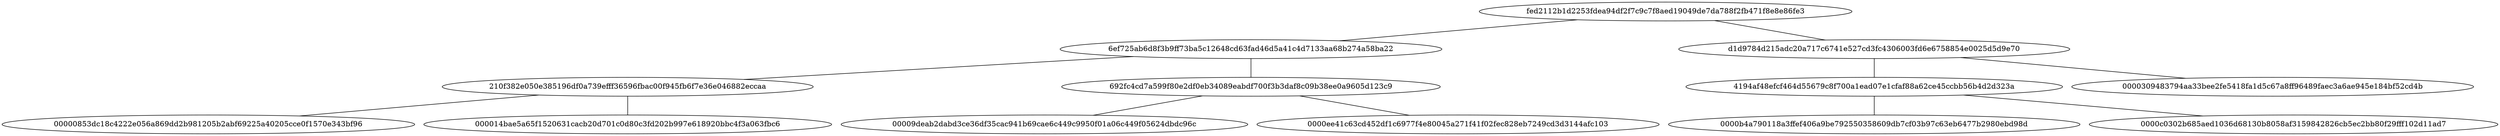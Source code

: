 graph MerkleTree {
node0 [label="fed2112b1d2253fdea94df2f7c9c7f8aed19049de7da788f2fb471f8e8e86fe3"];
node0 -- node1;
node1 [label="6ef725ab6d8f3b9ff73ba5c12648cd63fad46d5a41c4d7133aa68b274a58ba22"];
node1 -- node2;
node2 [label="210f382e050e385196df0a739efff36596fbac00f945fb6f7e36e046882eccaa"];
node2 -- node3;
node3 [label="00000853dc18c4222e056a869dd2b981205b2abf69225a40205cce0f1570e343bf96"];
node2 -- node4;
node4 [label="000014bae5a65f1520631cacb20d701c0d80c3fd202b997e618920bbc4f3a063fbc6"];
node1 -- node5;
node5 [label="692fc4cd7a599f80e2df0eb34089eabdf700f3b3daf8c09b38ee0a9605d123c9"];
node5 -- node6;
node6 [label="00009deab2dabd3ce36df35cac941b69cae6c449c9950f01a06c449f05624dbdc96c"];
node5 -- node7;
node7 [label="0000ee41c63cd452df1c6977f4e80045a271f41f02fec828eb7249cd3d3144afc103"];
node0 -- node8;
node8 [label="d1d9784d215adc20a717c6741e527cd3fc4306003fd6e6758854e0025d5d9e70"];
node8 -- node9;
node9 [label="4194af48efcf464d55679c8f700a1ead07e1cfaf88a62ce45ccbb56b4d2d323a"];
node9 -- node10;
node10 [label="0000b4a790118a3ffef406a9be792550358609db7cf03b97c63eb6477b2980ebd98d"];
node9 -- node11;
node11 [label="0000c0302b685aed1036d68130b8058af3159842826cb5ec2bb80f29fff102d11ad7"];
node8 -- node12;
node12 [label="0000309483794aa33bee2fe5418fa1d5c67a8ff96489faec3a6ae945e184bf52cd4b"];
}
